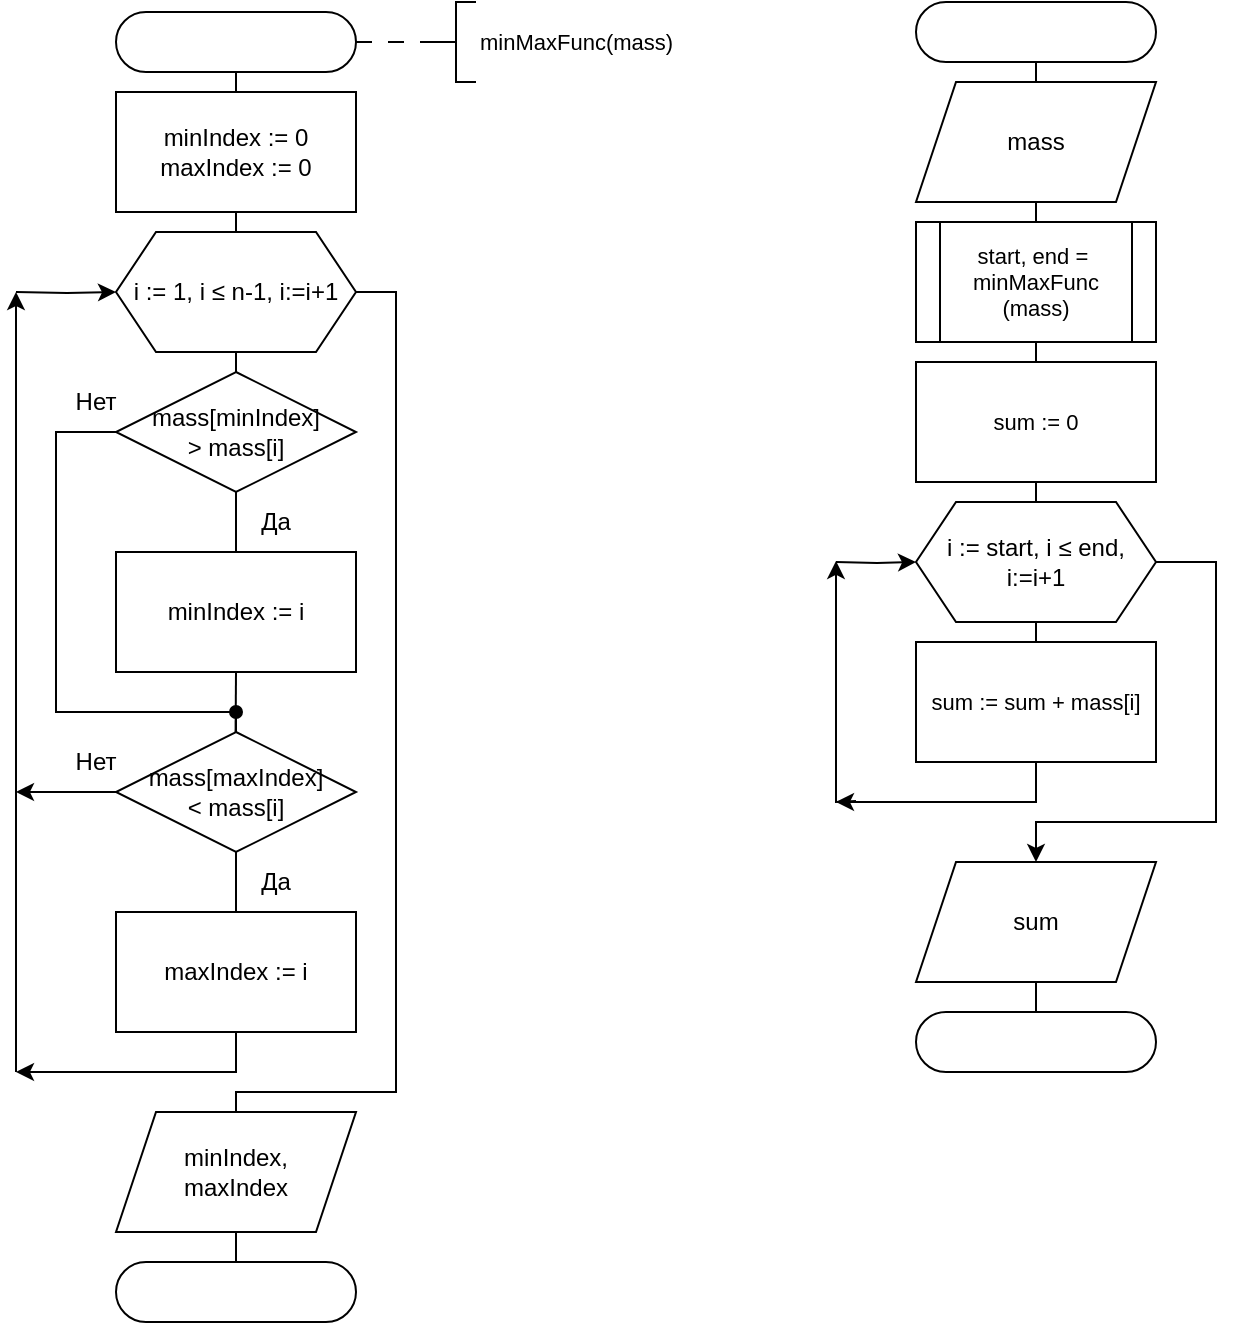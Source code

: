 <mxfile version="26.0.9">
  <diagram name="Страница — 1" id="jxXysMDMJ9CziMaYsI-s">
    <mxGraphModel dx="1219" dy="722" grid="1" gridSize="10" guides="1" tooltips="1" connect="1" arrows="1" fold="1" page="1" pageScale="1" pageWidth="827" pageHeight="1169" math="0" shadow="0">
      <root>
        <mxCell id="0" />
        <mxCell id="1" parent="0" />
        <mxCell id="qt3u5b1zoDlfFP7m6fH4-1" style="edgeStyle=orthogonalEdgeStyle;rounded=0;orthogonalLoop=1;jettySize=auto;html=1;exitX=0.5;exitY=1;exitDx=0;exitDy=0;entryX=0.5;entryY=0;entryDx=0;entryDy=0;endArrow=none;startFill=0;" parent="1" edge="1">
          <mxGeometry relative="1" as="geometry">
            <mxPoint x="220" y="75" as="sourcePoint" />
            <mxPoint x="220" y="85" as="targetPoint" />
          </mxGeometry>
        </mxCell>
        <mxCell id="W32FgBS7PFsJVRVZFXVy-2" style="edgeStyle=orthogonalEdgeStyle;rounded=0;orthogonalLoop=1;jettySize=auto;html=1;exitX=0.5;exitY=1;exitDx=0;exitDy=0;entryX=0.5;entryY=0;entryDx=0;entryDy=0;endArrow=none;startFill=0;" edge="1" parent="1" target="W32FgBS7PFsJVRVZFXVy-1">
          <mxGeometry relative="1" as="geometry">
            <mxPoint x="220" y="75" as="sourcePoint" />
          </mxGeometry>
        </mxCell>
        <mxCell id="qt3u5b1zoDlfFP7m6fH4-8" value="" style="rounded=1;whiteSpace=wrap;html=1;arcSize=50;" parent="1" vertex="1">
          <mxGeometry x="160" y="45" width="120" height="30" as="geometry" />
        </mxCell>
        <mxCell id="MHJFPzOnkotvU8_bVNP--4" style="edgeStyle=orthogonalEdgeStyle;rounded=0;orthogonalLoop=1;jettySize=auto;html=1;exitX=0.5;exitY=1;exitDx=0;exitDy=0;exitPerimeter=0;endArrow=none;startFill=0;entryX=0.5;entryY=0;entryDx=0;entryDy=0;" parent="1" source="MHJFPzOnkotvU8_bVNP--5" target="MHJFPzOnkotvU8_bVNP--11" edge="1">
          <mxGeometry relative="1" as="geometry">
            <mxPoint x="460" y="355" as="targetPoint" />
          </mxGeometry>
        </mxCell>
        <mxCell id="MHJFPzOnkotvU8_bVNP--5" value="mass[minIndex]&lt;div&gt;&amp;gt; mass[i]&lt;/div&gt;" style="strokeWidth=1;html=1;shape=mxgraph.flowchart.decision;whiteSpace=wrap;spacing=2;" parent="1" vertex="1">
          <mxGeometry x="160" y="225" width="120" height="60" as="geometry" />
        </mxCell>
        <mxCell id="MHJFPzOnkotvU8_bVNP--6" value="Да" style="text;html=1;align=center;verticalAlign=middle;whiteSpace=wrap;rounded=0;" parent="1" vertex="1">
          <mxGeometry x="210" y="285" width="60" height="30" as="geometry" />
        </mxCell>
        <mxCell id="MHJFPzOnkotvU8_bVNP--7" value="Нет" style="text;html=1;align=center;verticalAlign=middle;whiteSpace=wrap;rounded=0;" parent="1" vertex="1">
          <mxGeometry x="120" y="225" width="60" height="30" as="geometry" />
        </mxCell>
        <mxCell id="W32FgBS7PFsJVRVZFXVy-21" style="edgeStyle=orthogonalEdgeStyle;shape=connector;rounded=0;orthogonalLoop=1;jettySize=auto;html=1;exitX=0.5;exitY=1;exitDx=0;exitDy=0;strokeColor=default;align=center;verticalAlign=middle;fontFamily=Helvetica;fontSize=11;fontColor=default;labelBackgroundColor=default;startFill=0;endArrow=none;" edge="1" parent="1" source="MHJFPzOnkotvU8_bVNP--11">
          <mxGeometry relative="1" as="geometry">
            <mxPoint x="219.793" y="405" as="targetPoint" />
          </mxGeometry>
        </mxCell>
        <mxCell id="MHJFPzOnkotvU8_bVNP--11" value="minIndex := i" style="rounded=0;whiteSpace=wrap;html=1;" parent="1" vertex="1">
          <mxGeometry x="160" y="315" width="120" height="60" as="geometry" />
        </mxCell>
        <mxCell id="W32FgBS7PFsJVRVZFXVy-4" style="edgeStyle=orthogonalEdgeStyle;rounded=0;orthogonalLoop=1;jettySize=auto;html=1;exitX=0.5;exitY=1;exitDx=0;exitDy=0;entryX=0.5;entryY=0;entryDx=0;entryDy=0;endArrow=none;startFill=0;" edge="1" parent="1" source="W32FgBS7PFsJVRVZFXVy-1" target="W32FgBS7PFsJVRVZFXVy-3">
          <mxGeometry relative="1" as="geometry" />
        </mxCell>
        <mxCell id="W32FgBS7PFsJVRVZFXVy-1" value="minIndex := 0&lt;div&gt;maxIndex := 0&lt;/div&gt;" style="rounded=0;whiteSpace=wrap;html=1;" vertex="1" parent="1">
          <mxGeometry x="160" y="85" width="120" height="60" as="geometry" />
        </mxCell>
        <mxCell id="W32FgBS7PFsJVRVZFXVy-10" style="edgeStyle=orthogonalEdgeStyle;shape=connector;rounded=0;orthogonalLoop=1;jettySize=auto;html=1;exitX=1;exitY=0.5;exitDx=0;exitDy=0;strokeColor=default;align=center;verticalAlign=middle;fontFamily=Helvetica;fontSize=11;fontColor=default;labelBackgroundColor=default;startFill=0;endArrow=none;entryX=0.5;entryY=0;entryDx=0;entryDy=0;" edge="1" parent="1" source="W32FgBS7PFsJVRVZFXVy-3" target="W32FgBS7PFsJVRVZFXVy-11">
          <mxGeometry relative="1" as="geometry">
            <mxPoint x="220" y="415" as="targetPoint" />
            <Array as="points">
              <mxPoint x="300" y="185" />
              <mxPoint x="300" y="585" />
              <mxPoint x="220" y="585" />
            </Array>
          </mxGeometry>
        </mxCell>
        <mxCell id="W32FgBS7PFsJVRVZFXVy-3" value="&lt;font&gt;&lt;font face=&quot;Helvetica&quot; style=&quot;background-color: light-dark(rgb(255, 255, 255), rgb(18, 18, 18));&quot;&gt;i := 1, i&amp;nbsp;&lt;/font&gt;&lt;span style=&quot;background-color: transparent; color: light-dark(rgb(0, 0, 0), rgb(255, 255, 255));&quot;&gt;≤&amp;nbsp;&lt;/span&gt;&lt;font face=&quot;Helvetica&quot; style=&quot;background-color: light-dark(rgb(255, 255, 255), rgb(18, 18, 18));&quot;&gt;&lt;font&gt;n-1&lt;/font&gt;, i:=i+1&lt;/font&gt;&lt;/font&gt;" style="shape=hexagon;perimeter=hexagonPerimeter2;whiteSpace=wrap;html=1;fixedSize=1;" vertex="1" parent="1">
          <mxGeometry x="160" y="155" width="120" height="60" as="geometry" />
        </mxCell>
        <mxCell id="W32FgBS7PFsJVRVZFXVy-5" style="edgeStyle=orthogonalEdgeStyle;rounded=0;orthogonalLoop=1;jettySize=auto;html=1;exitX=0.5;exitY=1;exitDx=0;exitDy=0;entryX=0.5;entryY=0;entryDx=0;entryDy=0;entryPerimeter=0;endArrow=none;startFill=0;" edge="1" parent="1" source="W32FgBS7PFsJVRVZFXVy-3" target="MHJFPzOnkotvU8_bVNP--5">
          <mxGeometry relative="1" as="geometry" />
        </mxCell>
        <mxCell id="W32FgBS7PFsJVRVZFXVy-6" value="" style="endArrow=classic;html=1;rounded=0;strokeColor=default;align=center;verticalAlign=middle;fontFamily=Helvetica;fontSize=11;fontColor=default;labelBackgroundColor=default;edgeStyle=orthogonalEdgeStyle;" edge="1" parent="1">
          <mxGeometry width="50" height="50" relative="1" as="geometry">
            <mxPoint x="110" y="575" as="sourcePoint" />
            <mxPoint x="110" y="185" as="targetPoint" />
          </mxGeometry>
        </mxCell>
        <mxCell id="W32FgBS7PFsJVRVZFXVy-7" value="" style="endArrow=oval;html=1;rounded=0;strokeColor=default;align=center;verticalAlign=middle;fontFamily=Helvetica;fontSize=11;fontColor=default;labelBackgroundColor=default;edgeStyle=orthogonalEdgeStyle;exitX=0;exitY=0.5;exitDx=0;exitDy=0;exitPerimeter=0;endFill=1;" edge="1" parent="1" source="MHJFPzOnkotvU8_bVNP--5">
          <mxGeometry width="50" height="50" relative="1" as="geometry">
            <mxPoint x="390" y="285" as="sourcePoint" />
            <mxPoint x="220" y="395" as="targetPoint" />
            <Array as="points">
              <mxPoint x="130" y="255" />
              <mxPoint x="130" y="395" />
            </Array>
          </mxGeometry>
        </mxCell>
        <mxCell id="W32FgBS7PFsJVRVZFXVy-9" value="" style="endArrow=classic;html=1;rounded=0;strokeColor=default;align=center;verticalAlign=middle;fontFamily=Helvetica;fontSize=11;fontColor=default;labelBackgroundColor=default;edgeStyle=orthogonalEdgeStyle;entryX=0;entryY=0.5;entryDx=0;entryDy=0;" edge="1" parent="1" target="W32FgBS7PFsJVRVZFXVy-3">
          <mxGeometry width="50" height="50" relative="1" as="geometry">
            <mxPoint x="110" y="185" as="sourcePoint" />
            <mxPoint x="440" y="235" as="targetPoint" />
          </mxGeometry>
        </mxCell>
        <mxCell id="W32FgBS7PFsJVRVZFXVy-13" style="edgeStyle=orthogonalEdgeStyle;shape=connector;rounded=0;orthogonalLoop=1;jettySize=auto;html=1;exitX=0.5;exitY=1;exitDx=0;exitDy=0;entryX=0.5;entryY=0;entryDx=0;entryDy=0;strokeColor=default;align=center;verticalAlign=middle;fontFamily=Helvetica;fontSize=11;fontColor=default;labelBackgroundColor=default;startFill=0;endArrow=none;" edge="1" parent="1" source="W32FgBS7PFsJVRVZFXVy-11" target="W32FgBS7PFsJVRVZFXVy-12">
          <mxGeometry relative="1" as="geometry" />
        </mxCell>
        <mxCell id="W32FgBS7PFsJVRVZFXVy-11" value="minIndex,&lt;div&gt;maxIndex&lt;/div&gt;" style="shape=parallelogram;perimeter=parallelogramPerimeter;whiteSpace=wrap;html=1;fixedSize=1;" vertex="1" parent="1">
          <mxGeometry x="160" y="595" width="120" height="60" as="geometry" />
        </mxCell>
        <mxCell id="W32FgBS7PFsJVRVZFXVy-12" value="" style="rounded=1;whiteSpace=wrap;html=1;arcSize=50;" vertex="1" parent="1">
          <mxGeometry x="160" y="670" width="120" height="30" as="geometry" />
        </mxCell>
        <mxCell id="W32FgBS7PFsJVRVZFXVy-14" style="edgeStyle=orthogonalEdgeStyle;rounded=0;orthogonalLoop=1;jettySize=auto;html=1;exitX=0.5;exitY=1;exitDx=0;exitDy=0;exitPerimeter=0;endArrow=none;startFill=0;entryX=0.5;entryY=0;entryDx=0;entryDy=0;" edge="1" parent="1" source="W32FgBS7PFsJVRVZFXVy-15" target="W32FgBS7PFsJVRVZFXVy-18">
          <mxGeometry relative="1" as="geometry">
            <mxPoint x="460" y="535" as="targetPoint" />
          </mxGeometry>
        </mxCell>
        <mxCell id="W32FgBS7PFsJVRVZFXVy-15" value="mass[maxIndex]&lt;div&gt;&amp;lt; mass[i]&lt;/div&gt;" style="strokeWidth=1;html=1;shape=mxgraph.flowchart.decision;whiteSpace=wrap;spacing=2;" vertex="1" parent="1">
          <mxGeometry x="160" y="405" width="120" height="60" as="geometry" />
        </mxCell>
        <mxCell id="W32FgBS7PFsJVRVZFXVy-16" value="Да" style="text;html=1;align=center;verticalAlign=middle;whiteSpace=wrap;rounded=0;" vertex="1" parent="1">
          <mxGeometry x="210" y="465" width="60" height="30" as="geometry" />
        </mxCell>
        <mxCell id="W32FgBS7PFsJVRVZFXVy-17" value="Нет" style="text;html=1;align=center;verticalAlign=middle;whiteSpace=wrap;rounded=0;" vertex="1" parent="1">
          <mxGeometry x="120" y="405" width="60" height="30" as="geometry" />
        </mxCell>
        <mxCell id="W32FgBS7PFsJVRVZFXVy-22" style="edgeStyle=orthogonalEdgeStyle;shape=connector;rounded=0;orthogonalLoop=1;jettySize=auto;html=1;exitX=0.5;exitY=1;exitDx=0;exitDy=0;strokeColor=default;align=center;verticalAlign=middle;fontFamily=Helvetica;fontSize=11;fontColor=default;labelBackgroundColor=default;startFill=0;endArrow=classic;endFill=1;" edge="1" parent="1" source="W32FgBS7PFsJVRVZFXVy-18">
          <mxGeometry relative="1" as="geometry">
            <mxPoint x="110" y="575" as="targetPoint" />
            <Array as="points">
              <mxPoint x="220" y="575" />
            </Array>
          </mxGeometry>
        </mxCell>
        <mxCell id="W32FgBS7PFsJVRVZFXVy-18" value="maxIndex := i" style="rounded=0;whiteSpace=wrap;html=1;" vertex="1" parent="1">
          <mxGeometry x="160" y="495" width="120" height="60" as="geometry" />
        </mxCell>
        <mxCell id="W32FgBS7PFsJVRVZFXVy-19" style="edgeStyle=orthogonalEdgeStyle;rounded=0;orthogonalLoop=1;jettySize=auto;html=1;exitX=0.5;exitY=1;exitDx=0;exitDy=0;entryX=0.5;entryY=0;entryDx=0;entryDy=0;entryPerimeter=0;endArrow=none;startFill=0;" edge="1" parent="1" target="W32FgBS7PFsJVRVZFXVy-15">
          <mxGeometry relative="1" as="geometry">
            <mxPoint x="220" y="395" as="sourcePoint" />
          </mxGeometry>
        </mxCell>
        <mxCell id="W32FgBS7PFsJVRVZFXVy-20" value="" style="endArrow=classic;html=1;rounded=0;strokeColor=default;align=center;verticalAlign=middle;fontFamily=Helvetica;fontSize=11;fontColor=default;labelBackgroundColor=default;edgeStyle=orthogonalEdgeStyle;exitX=0;exitY=0.5;exitDx=0;exitDy=0;exitPerimeter=0;" edge="1" parent="1" source="W32FgBS7PFsJVRVZFXVy-15">
          <mxGeometry width="50" height="50" relative="1" as="geometry">
            <mxPoint x="390" y="465" as="sourcePoint" />
            <mxPoint x="110" y="435" as="targetPoint" />
          </mxGeometry>
        </mxCell>
        <mxCell id="W32FgBS7PFsJVRVZFXVy-23" style="edgeStyle=orthogonalEdgeStyle;rounded=0;orthogonalLoop=1;jettySize=auto;html=1;exitX=0.5;exitY=1;exitDx=0;exitDy=0;entryX=0.5;entryY=0;entryDx=0;entryDy=0;endArrow=none;startFill=0;" edge="1" parent="1" target="W32FgBS7PFsJVRVZFXVy-25">
          <mxGeometry relative="1" as="geometry">
            <mxPoint x="620" y="70" as="sourcePoint" />
          </mxGeometry>
        </mxCell>
        <mxCell id="W32FgBS7PFsJVRVZFXVy-24" style="edgeStyle=orthogonalEdgeStyle;rounded=0;orthogonalLoop=1;jettySize=auto;html=1;exitX=0.5;exitY=1;exitDx=0;exitDy=0;entryX=0.5;entryY=0;entryDx=0;entryDy=0;endArrow=none;startFill=0;" edge="1" parent="1" source="W32FgBS7PFsJVRVZFXVy-25">
          <mxGeometry relative="1" as="geometry">
            <mxPoint x="620" y="150" as="targetPoint" />
          </mxGeometry>
        </mxCell>
        <mxCell id="W32FgBS7PFsJVRVZFXVy-25" value="mass" style="shape=parallelogram;perimeter=parallelogramPerimeter;whiteSpace=wrap;html=1;fixedSize=1;" vertex="1" parent="1">
          <mxGeometry x="560" y="80" width="120" height="60" as="geometry" />
        </mxCell>
        <mxCell id="W32FgBS7PFsJVRVZFXVy-26" value="" style="rounded=1;whiteSpace=wrap;html=1;arcSize=50;" vertex="1" parent="1">
          <mxGeometry x="560" y="40" width="120" height="30" as="geometry" />
        </mxCell>
        <mxCell id="W32FgBS7PFsJVRVZFXVy-43" style="edgeStyle=orthogonalEdgeStyle;shape=connector;rounded=0;orthogonalLoop=1;jettySize=auto;html=1;exitX=1;exitY=0.5;exitDx=0;exitDy=0;strokeColor=default;align=center;verticalAlign=middle;fontFamily=Helvetica;fontSize=11;fontColor=default;labelBackgroundColor=default;startFill=0;endArrow=classic;endFill=1;" edge="1" parent="1" source="W32FgBS7PFsJVRVZFXVy-29">
          <mxGeometry relative="1" as="geometry">
            <mxPoint x="620" y="470" as="targetPoint" />
            <Array as="points">
              <mxPoint x="710" y="320" />
              <mxPoint x="710" y="450" />
              <mxPoint x="620" y="450" />
            </Array>
          </mxGeometry>
        </mxCell>
        <mxCell id="W32FgBS7PFsJVRVZFXVy-29" value="&lt;font&gt;&lt;font face=&quot;Helvetica&quot; style=&quot;background-color: light-dark(rgb(255, 255, 255), rgb(18, 18, 18));&quot;&gt;i := start, i&amp;nbsp;&lt;/font&gt;&lt;span style=&quot;background-color: transparent; color: light-dark(rgb(0, 0, 0), rgb(255, 255, 255));&quot;&gt;≤&amp;nbsp;&lt;/span&gt;&lt;font face=&quot;Helvetica&quot; style=&quot;background-color: light-dark(rgb(255, 255, 255), rgb(18, 18, 18));&quot;&gt;&lt;font&gt;end&lt;/font&gt;, i:=i+1&lt;/font&gt;&lt;/font&gt;" style="shape=hexagon;perimeter=hexagonPerimeter2;whiteSpace=wrap;html=1;fixedSize=1;" vertex="1" parent="1">
          <mxGeometry x="560" y="290" width="120" height="60" as="geometry" />
        </mxCell>
        <mxCell id="W32FgBS7PFsJVRVZFXVy-30" style="edgeStyle=orthogonalEdgeStyle;rounded=0;orthogonalLoop=1;jettySize=auto;html=1;exitX=0.5;exitY=1;exitDx=0;exitDy=0;entryX=0.5;entryY=0;entryDx=0;entryDy=0;entryPerimeter=0;endArrow=none;startFill=0;" edge="1" parent="1" source="W32FgBS7PFsJVRVZFXVy-29">
          <mxGeometry relative="1" as="geometry">
            <mxPoint x="620" y="360" as="targetPoint" />
          </mxGeometry>
        </mxCell>
        <mxCell id="W32FgBS7PFsJVRVZFXVy-31" value="" style="endArrow=classic;html=1;rounded=0;strokeColor=default;align=center;verticalAlign=middle;fontFamily=Helvetica;fontSize=11;fontColor=default;labelBackgroundColor=default;edgeStyle=orthogonalEdgeStyle;entryX=0;entryY=0.5;entryDx=0;entryDy=0;" edge="1" parent="1" target="W32FgBS7PFsJVRVZFXVy-29">
          <mxGeometry width="50" height="50" relative="1" as="geometry">
            <mxPoint x="520" y="320" as="sourcePoint" />
            <mxPoint x="840" y="370" as="targetPoint" />
          </mxGeometry>
        </mxCell>
        <mxCell id="W32FgBS7PFsJVRVZFXVy-33" value="" style="edgeStyle=orthogonalEdgeStyle;shape=connector;rounded=0;orthogonalLoop=1;jettySize=auto;html=1;strokeColor=default;align=center;verticalAlign=middle;fontFamily=Helvetica;fontSize=11;fontColor=default;labelBackgroundColor=default;startFill=0;endArrow=none;dashed=1;dashPattern=8 8;" edge="1" parent="1" source="W32FgBS7PFsJVRVZFXVy-32" target="qt3u5b1zoDlfFP7m6fH4-8">
          <mxGeometry relative="1" as="geometry" />
        </mxCell>
        <mxCell id="W32FgBS7PFsJVRVZFXVy-32" value="minMaxFunc(mass)" style="strokeWidth=1;html=1;shape=mxgraph.flowchart.annotation_2;align=left;labelPosition=right;pointerEvents=1;fontFamily=Helvetica;fontSize=11;fontColor=default;labelBackgroundColor=default;" vertex="1" parent="1">
          <mxGeometry x="320" y="40" width="20" height="40" as="geometry" />
        </mxCell>
        <mxCell id="W32FgBS7PFsJVRVZFXVy-38" style="edgeStyle=orthogonalEdgeStyle;shape=connector;rounded=0;orthogonalLoop=1;jettySize=auto;html=1;exitX=0.5;exitY=1;exitDx=0;exitDy=0;entryX=0.5;entryY=0;entryDx=0;entryDy=0;strokeColor=default;align=center;verticalAlign=middle;fontFamily=Helvetica;fontSize=11;fontColor=default;labelBackgroundColor=default;startFill=0;endArrow=none;" edge="1" parent="1" source="W32FgBS7PFsJVRVZFXVy-34" target="W32FgBS7PFsJVRVZFXVy-36">
          <mxGeometry relative="1" as="geometry" />
        </mxCell>
        <mxCell id="W32FgBS7PFsJVRVZFXVy-34" value="start, end =&amp;nbsp;&lt;div&gt;minMaxFunc&lt;/div&gt;&lt;div&gt;(mass)&lt;/div&gt;" style="shape=process;whiteSpace=wrap;html=1;backgroundOutline=1;fontFamily=Helvetica;fontSize=11;fontColor=default;labelBackgroundColor=default;" vertex="1" parent="1">
          <mxGeometry x="560" y="150" width="120" height="60" as="geometry" />
        </mxCell>
        <mxCell id="W32FgBS7PFsJVRVZFXVy-39" style="edgeStyle=orthogonalEdgeStyle;shape=connector;rounded=0;orthogonalLoop=1;jettySize=auto;html=1;exitX=0.5;exitY=1;exitDx=0;exitDy=0;entryX=0.5;entryY=0;entryDx=0;entryDy=0;strokeColor=default;align=center;verticalAlign=middle;fontFamily=Helvetica;fontSize=11;fontColor=default;labelBackgroundColor=default;startFill=0;endArrow=none;" edge="1" parent="1" source="W32FgBS7PFsJVRVZFXVy-36" target="W32FgBS7PFsJVRVZFXVy-29">
          <mxGeometry relative="1" as="geometry" />
        </mxCell>
        <mxCell id="W32FgBS7PFsJVRVZFXVy-36" value="sum := 0" style="rounded=0;whiteSpace=wrap;html=1;fontFamily=Helvetica;fontSize=11;fontColor=default;labelBackgroundColor=default;" vertex="1" parent="1">
          <mxGeometry x="560" y="220" width="120" height="60" as="geometry" />
        </mxCell>
        <mxCell id="W32FgBS7PFsJVRVZFXVy-41" style="edgeStyle=orthogonalEdgeStyle;shape=connector;rounded=0;orthogonalLoop=1;jettySize=auto;html=1;exitX=0.5;exitY=1;exitDx=0;exitDy=0;strokeColor=default;align=center;verticalAlign=middle;fontFamily=Helvetica;fontSize=11;fontColor=default;labelBackgroundColor=default;startFill=0;endArrow=classic;endFill=1;" edge="1" parent="1" source="W32FgBS7PFsJVRVZFXVy-40">
          <mxGeometry relative="1" as="geometry">
            <mxPoint x="520" y="440" as="targetPoint" />
            <Array as="points">
              <mxPoint x="620" y="440" />
            </Array>
          </mxGeometry>
        </mxCell>
        <mxCell id="W32FgBS7PFsJVRVZFXVy-40" value="sum := sum + mass[i]" style="rounded=0;whiteSpace=wrap;html=1;fontFamily=Helvetica;fontSize=11;fontColor=default;labelBackgroundColor=default;" vertex="1" parent="1">
          <mxGeometry x="560" y="360" width="120" height="60" as="geometry" />
        </mxCell>
        <mxCell id="W32FgBS7PFsJVRVZFXVy-42" value="" style="endArrow=classic;html=1;rounded=0;strokeColor=default;align=center;verticalAlign=middle;fontFamily=Helvetica;fontSize=11;fontColor=default;labelBackgroundColor=default;edgeStyle=orthogonalEdgeStyle;" edge="1" parent="1">
          <mxGeometry width="50" height="50" relative="1" as="geometry">
            <mxPoint x="530" y="439.48" as="sourcePoint" />
            <mxPoint x="520" y="319.48" as="targetPoint" />
          </mxGeometry>
        </mxCell>
        <mxCell id="W32FgBS7PFsJVRVZFXVy-44" value="sum" style="shape=parallelogram;perimeter=parallelogramPerimeter;whiteSpace=wrap;html=1;fixedSize=1;" vertex="1" parent="1">
          <mxGeometry x="560" y="470" width="120" height="60" as="geometry" />
        </mxCell>
        <mxCell id="W32FgBS7PFsJVRVZFXVy-45" style="edgeStyle=orthogonalEdgeStyle;shape=connector;rounded=0;orthogonalLoop=1;jettySize=auto;html=1;exitX=0.5;exitY=1;exitDx=0;exitDy=0;entryX=0.5;entryY=0;entryDx=0;entryDy=0;strokeColor=default;align=center;verticalAlign=middle;fontFamily=Helvetica;fontSize=11;fontColor=default;labelBackgroundColor=default;startFill=0;endArrow=none;" edge="1" parent="1" target="W32FgBS7PFsJVRVZFXVy-46">
          <mxGeometry relative="1" as="geometry">
            <mxPoint x="620" y="530" as="sourcePoint" />
          </mxGeometry>
        </mxCell>
        <mxCell id="W32FgBS7PFsJVRVZFXVy-46" value="" style="rounded=1;whiteSpace=wrap;html=1;arcSize=50;" vertex="1" parent="1">
          <mxGeometry x="560" y="545" width="120" height="30" as="geometry" />
        </mxCell>
      </root>
    </mxGraphModel>
  </diagram>
</mxfile>
